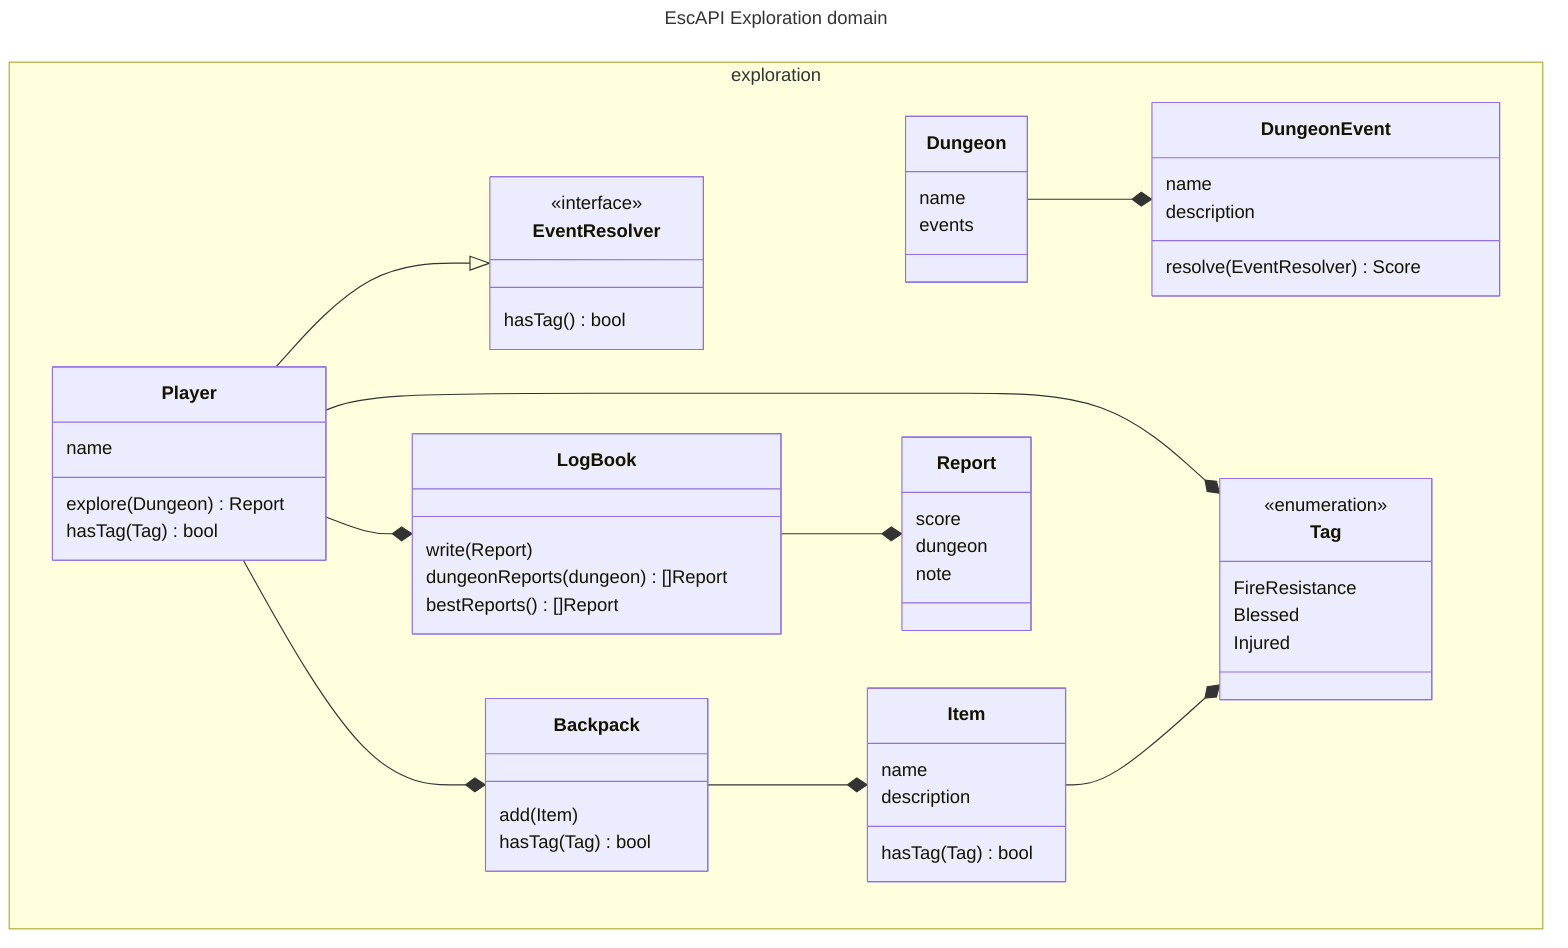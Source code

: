 ---
title: EscAPI Exploration domain
---
classDiagram
  namespace exploration {
    class Dungeon {
      name
      events
    }

    class DungeonEvent {
      name
      description
      resolve(EventResolver) Score
    }

    class EventResolver {
      <<interface>>
      hasTag() bool
    }

    class Player {
      name
      explore(Dungeon) Report
      hasTag(Tag) bool
    }

    class Backpack {
      add(Item)
      hasTag(Tag) bool
    }

    class Item {
      name
      description
      hasTag(Tag) bool
    }

    class Tag {
      <<enumeration>>
      FireResistance
      Blessed
      Injured
    }

    class LogBook {
      write(Report)
      dungeonReports(dungeon) []Report
      bestReports() []Report
    }

    class Report {
      score
      dungeon
      note
    }
  }

Dungeon --* DungeonEvent

Player --|> EventResolver

Player --* Backpack
Player --* Tag
Backpack --* Item
Item --* Tag
Player --* LogBook
LogBook --* Report